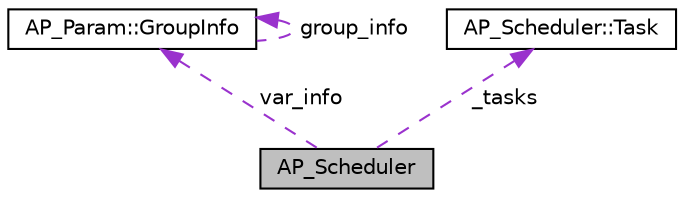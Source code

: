 digraph "AP_Scheduler"
{
 // INTERACTIVE_SVG=YES
  edge [fontname="Helvetica",fontsize="10",labelfontname="Helvetica",labelfontsize="10"];
  node [fontname="Helvetica",fontsize="10",shape=record];
  Node1 [label="AP_Scheduler",height=0.2,width=0.4,color="black", fillcolor="grey75", style="filled", fontcolor="black"];
  Node2 -> Node1 [dir="back",color="darkorchid3",fontsize="10",style="dashed",label=" var_info" ,fontname="Helvetica"];
  Node2 [label="AP_Param::GroupInfo",height=0.2,width=0.4,color="black", fillcolor="white", style="filled",URL="$structAP__Param_1_1GroupInfo.html"];
  Node2 -> Node2 [dir="back",color="darkorchid3",fontsize="10",style="dashed",label=" group_info" ,fontname="Helvetica"];
  Node3 -> Node1 [dir="back",color="darkorchid3",fontsize="10",style="dashed",label=" _tasks" ,fontname="Helvetica"];
  Node3 [label="AP_Scheduler::Task",height=0.2,width=0.4,color="black", fillcolor="white", style="filled",URL="$structAP__Scheduler_1_1Task.html"];
}
